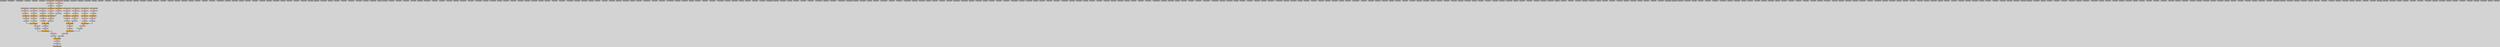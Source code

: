 digraph {
graph [bgcolor=lightgray];
 node [style=filled, fontname="times-bold", penwidth=2];
 edge [penwidth=4]; 
 splines=ortho;
LS_w32_c0_r0_memport [shape="rectangle" width=0.5 fontsize=12 fillcolor="#A9A9A9" pos="0,2.4!"]
LS_w32_c0_r0_memport_inPinA [shape="oval" width=0.1 fontsize=10 fillcolor="#A9A9A9" pos="0,4.8!"]
LS_w32_c0_r3_memport_inPinA [shape="oval" width=0.1 fontsize=10 fillcolor="#A9A9A9" pos="0,28.2!"]
pe_w32_c1_r2_alu_inPinB [shape="oval" width=0.1 fontsize=10 fillcolor="#A9A9A9" pos="7.5,18!"]
pe_w32_c7_r4_alu_inPinB [shape="oval" width=0.1 fontsize=10 fillcolor="#A9A9A9" pos="43.5,33.6!"]
pe_w32_c7_r4_alu_outPinA [shape="oval" width=0.1 fontsize=10 fillcolor="#A9A9A9" pos="42,31.2!"]
pe_w32_c1_r2_alu_outPinA [shape="oval" width=0.1 fontsize=10 fillcolor="#FFB6C1" pos="6,15.6!"]
pe_w32_c7_r5_const [shape="rectangle" width=0.5 fontsize=12 fillcolor="#A9A9A9" pos="42,43.8!"]
pe_w32_c7_r5_const_outPinA [shape="oval" width=0.1 fontsize=10 fillcolor="#A9A9A9" pos="42,42.6!"]
pe_w32_c7_r5_alu_FADD_24 [shape="rectangle" width=0.5 fontsize=12 fillcolor="#FFA500" pos="42,40.2!"]
pe_w32_c7_r5_alu_FADD_24 -> pe_w32_c7_r5_alu_outPinA
pe_w32_c7_r5_alu_inPinA -> pe_w32_c7_r5_alu_FADD_24
pe_w32_c7_r5_alu_inPinB -> pe_w32_c7_r5_alu_FADD_24
pe_w32_c7_r5_alu_inPinA [shape="oval" width=0.1 fontsize=10 fillcolor="#ADD8E6" pos="40.5,41.4!"]
pe_w32_c7_r5_alu_inPinB [shape="oval" width=0.1 fontsize=10 fillcolor="#ADD8E6" pos="43.5,41.4!"]
pe_w32_c7_r5_alu_outPinA [shape="oval" width=0.1 fontsize=10 fillcolor="#FFB6C1" pos="42,39!"]
pe_w32_c7_r6_const [shape="rectangle" width=0.5 fontsize=12 fillcolor="#A9A9A9" pos="42,51.6!"]
pe_w32_c7_r6_const_outPinA [shape="oval" width=0.1 fontsize=10 fillcolor="#A9A9A9" pos="42,50.4!"]
pe_w32_c7_r6_alu [shape="rectangle" width=0.5 fontsize=12 fillcolor="#A9A9A9" pos="42,48!"]
pe_w32_c7_r6_alu_inPinA [shape="oval" width=0.1 fontsize=10 fillcolor="#A9A9A9" pos="40.5,49.2!"]
pe_w32_c7_r6_alu_inPinB [shape="oval" width=0.1 fontsize=10 fillcolor="#A9A9A9" pos="43.5,49.2!"]
pe_w32_c7_r6_alu_outPinA [shape="oval" width=0.1 fontsize=10 fillcolor="#A9A9A9" pos="42,46.8!"]
pe_w32_c7_r7_const [shape="rectangle" width=0.5 fontsize=12 fillcolor="#A9A9A9" pos="42,59.4!"]
pe_w32_c7_r7_const_outPinA [shape="oval" width=0.1 fontsize=10 fillcolor="#A9A9A9" pos="42,58.2!"]
pe_w32_c7_r7_alu_FADD_22 [shape="rectangle" width=0.5 fontsize=12 fillcolor="#FFA500" pos="42,55.8!"]
pe_w32_c7_r7_alu_FADD_22 -> pe_w32_c7_r7_alu_outPinA
pe_w32_c7_r7_alu_inPinA -> pe_w32_c7_r7_alu_FADD_22
pe_w32_c7_r7_alu_inPinB -> pe_w32_c7_r7_alu_FADD_22
pe_w32_c7_r7_alu_inPinA [shape="oval" width=0.1 fontsize=10 fillcolor="#ADD8E6" pos="40.5,57!"]
pe_w32_c7_r7_alu_inPinB [shape="oval" width=0.1 fontsize=10 fillcolor="#ADD8E6" pos="43.5,57!"]
pe_w32_c7_r7_alu_outPinA [shape="oval" width=0.1 fontsize=10 fillcolor="#FFB6C1" pos="42,54.6!"]
pe_w32_c8_r0_const [shape="rectangle" width=0.5 fontsize=12 fillcolor="#A9A9A9" pos="48,4.8!"]
pe_w32_c8_r0_const_outPinA [shape="oval" width=0.1 fontsize=10 fillcolor="#A9A9A9" pos="48,3.6!"]
pe_w32_c8_r0_alu [shape="rectangle" width=0.5 fontsize=12 fillcolor="#A9A9A9" pos="48,1.2!"]
pe_w32_c8_r0_alu_inPinA [shape="oval" width=0.1 fontsize=10 fillcolor="#A9A9A9" pos="46.5,2.4!"]
pe_w32_c8_r0_alu_inPinB [shape="oval" width=0.1 fontsize=10 fillcolor="#A9A9A9" pos="49.5,2.4!"]
pe_w32_c8_r0_alu_outPinA [shape="oval" width=0.1 fontsize=10 fillcolor="#A9A9A9" pos="48,0!"]
pe_w32_c8_r1_const [shape="rectangle" width=0.5 fontsize=12 fillcolor="#A9A9A9" pos="48,12.6!"]
pe_w32_c8_r1_const_outPinA [shape="oval" width=0.1 fontsize=10 fillcolor="#A9A9A9" pos="48,11.4!"]
pe_w32_c8_r1_alu [shape="rectangle" width=0.5 fontsize=12 fillcolor="#A9A9A9" pos="48,9!"]
pe_w32_c8_r1_alu_inPinA [shape="oval" width=0.1 fontsize=10 fillcolor="#A9A9A9" pos="46.5,10.2!"]
pe_w32_c8_r1_alu_inPinB [shape="oval" width=0.1 fontsize=10 fillcolor="#A9A9A9" pos="49.5,10.2!"]
pe_w32_c8_r1_alu_outPinA [shape="oval" width=0.1 fontsize=10 fillcolor="#A9A9A9" pos="48,7.8!"]
LS_w32_c0_r3_memport_outPinA [shape="oval" width=0.1 fontsize=10 fillcolor="#A9A9A9" pos="0,23.4!"]
pe_w32_c8_r2_const [shape="rectangle" width=0.5 fontsize=12 fillcolor="#A9A9A9" pos="48,20.4!"]
pe_w32_c8_r2_const_outPinA [shape="oval" width=0.1 fontsize=10 fillcolor="#A9A9A9" pos="48,19.2!"]
pe_w32_c8_r2_alu [shape="rectangle" width=0.5 fontsize=12 fillcolor="#A9A9A9" pos="48,16.8!"]
pe_w32_c8_r2_alu_inPinA [shape="oval" width=0.1 fontsize=10 fillcolor="#A9A9A9" pos="46.5,18!"]
pe_w32_c8_r2_alu_inPinB [shape="oval" width=0.1 fontsize=10 fillcolor="#A9A9A9" pos="49.5,18!"]
pe_w32_c8_r2_alu_outPinA [shape="oval" width=0.1 fontsize=10 fillcolor="#A9A9A9" pos="48,15.6!"]
pe_w32_c8_r3_const [shape="rectangle" width=0.5 fontsize=12 fillcolor="#A9A9A9" pos="48,28.2!"]
pe_w32_c8_r3_const_outPinA [shape="oval" width=0.1 fontsize=10 fillcolor="#A9A9A9" pos="48,27!"]
pe_w32_c8_r3_alu [shape="rectangle" width=0.5 fontsize=12 fillcolor="#A9A9A9" pos="48,24.6!"]
pe_w32_c8_r3_alu_inPinA [shape="oval" width=0.1 fontsize=10 fillcolor="#A9A9A9" pos="46.5,25.8!"]
pe_w32_c8_r3_alu_inPinB [shape="oval" width=0.1 fontsize=10 fillcolor="#A9A9A9" pos="49.5,25.8!"]
pe_w32_c8_r3_alu_outPinA [shape="oval" width=0.1 fontsize=10 fillcolor="#A9A9A9" pos="48,23.4!"]
pe_w32_c1_r3_const [shape="rectangle" width=0.5 fontsize=12 fillcolor="#A9A9A9" pos="6,28.2!"]
pe_w32_c8_r4_const [shape="rectangle" width=0.5 fontsize=12 fillcolor="#A9A9A9" pos="48,36!"]
pe_w32_c8_r4_const_outPinA [shape="oval" width=0.1 fontsize=10 fillcolor="#A9A9A9" pos="48,34.8!"]
pe_w32_c8_r4_alu [shape="rectangle" width=0.5 fontsize=12 fillcolor="#A9A9A9" pos="48,32.4!"]
pe_w32_c8_r4_alu_inPinA [shape="oval" width=0.1 fontsize=10 fillcolor="#A9A9A9" pos="46.5,33.6!"]
pe_w32_c8_r4_alu_inPinB [shape="oval" width=0.1 fontsize=10 fillcolor="#A9A9A9" pos="49.5,33.6!"]
pe_w32_c8_r4_alu_outPinA [shape="oval" width=0.1 fontsize=10 fillcolor="#A9A9A9" pos="48,31.2!"]
pe_w32_c1_r3_const_outPinA [shape="oval" width=0.1 fontsize=10 fillcolor="#A9A9A9" pos="6,27!"]
pe_w32_c8_r5_const [shape="rectangle" width=0.5 fontsize=12 fillcolor="#A9A9A9" pos="48,43.8!"]
pe_w32_c8_r5_const_outPinA [shape="oval" width=0.1 fontsize=10 fillcolor="#A9A9A9" pos="48,42.6!"]
pe_w32_c1_r3_alu [shape="rectangle" width=0.5 fontsize=12 fillcolor="#A9A9A9" pos="6,24.6!"]
pe_w32_c8_r5_alu [shape="rectangle" width=0.5 fontsize=12 fillcolor="#A9A9A9" pos="48,40.2!"]
pe_w32_c8_r5_alu_inPinA [shape="oval" width=0.1 fontsize=10 fillcolor="#A9A9A9" pos="46.5,41.4!"]
pe_w32_c8_r5_alu_inPinB [shape="oval" width=0.1 fontsize=10 fillcolor="#A9A9A9" pos="49.5,41.4!"]
pe_w32_c8_r5_alu_outPinA [shape="oval" width=0.1 fontsize=10 fillcolor="#A9A9A9" pos="48,39!"]
pe_w32_c1_r3_alu_inPinA [shape="oval" width=0.1 fontsize=10 fillcolor="#A9A9A9" pos="4.5,25.8!"]
pe_w32_c8_r6_const [shape="rectangle" width=0.5 fontsize=12 fillcolor="#A9A9A9" pos="48,51.6!"]
pe_w32_c8_r6_const_outPinA [shape="oval" width=0.1 fontsize=10 fillcolor="#A9A9A9" pos="48,50.4!"]
pe_w32_c8_r6_alu_FMUL_9 [shape="rectangle" width=0.5 fontsize=12 fillcolor="#FFA500" pos="48,48!"]
pe_w32_c8_r6_alu_FMUL_9 -> pe_w32_c8_r6_alu_outPinA
pe_w32_c8_r6_alu_inPinA -> pe_w32_c8_r6_alu_FMUL_9
pe_w32_c8_r6_alu_inPinA [shape="oval" width=0.1 fontsize=10 fillcolor="#ADD8E6" pos="46.5,49.2!"]
pe_w32_c1_r3_alu_inPinB [shape="oval" width=0.1 fontsize=10 fillcolor="#A9A9A9" pos="7.5,25.8!"]
pe_w32_c8_r6_alu_inPinB [shape="oval" width=0.1 fontsize=10 fillcolor="#A9A9A9" pos="49.5,49.2!"]
pe_w32_c8_r6_alu_outPinA [shape="oval" width=0.1 fontsize=10 fillcolor="#FFB6C1" pos="48,46.8!"]
pe_w32_c1_r3_alu_outPinA [shape="oval" width=0.1 fontsize=10 fillcolor="#A9A9A9" pos="6,23.4!"]
pe_w32_c8_r7_const [shape="rectangle" width=0.5 fontsize=12 fillcolor="#A9A9A9" pos="48,59.4!"]
pe_w32_c8_r7_const_outPinA [shape="oval" width=0.1 fontsize=10 fillcolor="#A9A9A9" pos="48,58.2!"]
pe_w32_c8_r7_alu_FMUL_12 [shape="rectangle" width=0.5 fontsize=12 fillcolor="#FFA500" pos="48,55.8!"]
pe_w32_c8_r7_alu_FMUL_12 -> pe_w32_c8_r7_alu_outPinA
pe_w32_c8_r7_alu_inPinA -> pe_w32_c8_r7_alu_FMUL_12
pe_w32_c8_r7_alu_inPinA [shape="oval" width=0.1 fontsize=10 fillcolor="#ADD8E6" pos="46.5,57!"]
pe_w32_c8_r7_alu_inPinB [shape="oval" width=0.1 fontsize=10 fillcolor="#A9A9A9" pos="49.5,57!"]
pe_w32_c8_r7_alu_outPinA [shape="oval" width=0.1 fontsize=10 fillcolor="#FFB6C1" pos="48,54.6!"]
LS_w32_c0_r4_memport_Load_2 [shape="rectangle" width=0.5 fontsize=12 fillcolor="#D2B48C" pos="0,33.6!"]
LS_w32_c0_r4_memport_Load_2 -> LS_w32_c0_r4_memport_outPinA
LS_w32_c0_r4_memport_inPinA [shape="oval" width=0.1 fontsize=10 fillcolor="#A9A9A9" pos="0,36!"]
pe_w32_c1_r4_const [shape="rectangle" width=0.5 fontsize=12 fillcolor="#A9A9A9" pos="6,36!"]
pe_w32_c1_r4_const_outPinA [shape="oval" width=0.1 fontsize=10 fillcolor="#A9A9A9" pos="6,34.8!"]
pe_w32_c1_r4_alu [shape="rectangle" width=0.5 fontsize=12 fillcolor="#A9A9A9" pos="6,32.4!"]
pe_w32_c1_r4_alu_inPinA [shape="oval" width=0.1 fontsize=10 fillcolor="#A9A9A9" pos="4.5,33.6!"]
pe_w32_c1_r4_alu_inPinB [shape="oval" width=0.1 fontsize=10 fillcolor="#A9A9A9" pos="7.5,33.6!"]
pe_w32_c1_r4_alu_outPinA [shape="oval" width=0.1 fontsize=10 fillcolor="#A9A9A9" pos="6,31.2!"]
LS_w32_c0_r4_memport_outPinA [shape="oval" width=0.1 fontsize=10 fillcolor="#FFB6C1" pos="0,31.2!"]
LS_w32_c0_r5_memport_Load_1 [shape="rectangle" width=0.5 fontsize=12 fillcolor="#D2B48C" pos="0,41.4!"]
LS_w32_c0_r5_memport_Load_1 -> LS_w32_c0_r5_memport_outPinA
pe_w32_c1_r5_const [shape="rectangle" width=0.5 fontsize=12 fillcolor="#A9A9A9" pos="6,43.8!"]
pe_w32_c1_r5_const_outPinA [shape="oval" width=0.1 fontsize=10 fillcolor="#A9A9A9" pos="6,42.6!"]
pe_w32_c1_r5_alu [shape="rectangle" width=0.5 fontsize=12 fillcolor="#A9A9A9" pos="6,40.2!"]
pe_w32_c1_r5_alu_inPinA [shape="oval" width=0.1 fontsize=10 fillcolor="#A9A9A9" pos="4.5,41.4!"]
pe_w32_c1_r5_alu_inPinB [shape="oval" width=0.1 fontsize=10 fillcolor="#A9A9A9" pos="7.5,41.4!"]
pe_w32_c1_r5_alu_outPinA [shape="oval" width=0.1 fontsize=10 fillcolor="#A9A9A9" pos="6,39!"]
LS_w32_c0_r5_memport_inPinA [shape="oval" width=0.1 fontsize=10 fillcolor="#A9A9A9" pos="0,43.8!"]
pe_w32_c1_r6_const [shape="rectangle" width=0.5 fontsize=12 fillcolor="#A9A9A9" pos="6,51.6!"]
pe_w32_c1_r6_const_outPinA [shape="oval" width=0.1 fontsize=10 fillcolor="#A9A9A9" pos="6,50.4!"]
LS_w32_c0_r5_memport_outPinA [shape="oval" width=0.1 fontsize=10 fillcolor="#FFB6C1" pos="0,39!"]
pe_w32_c1_r6_alu [shape="rectangle" width=0.5 fontsize=12 fillcolor="#A9A9A9" pos="6,48!"]
pe_w32_c1_r6_alu_inPinA [shape="oval" width=0.1 fontsize=10 fillcolor="#A9A9A9" pos="4.5,49.2!"]
pe_w32_c1_r6_alu_inPinB [shape="oval" width=0.1 fontsize=10 fillcolor="#A9A9A9" pos="7.5,49.2!"]
pe_w32_c1_r6_alu_outPinA [shape="oval" width=0.1 fontsize=10 fillcolor="#A9A9A9" pos="6,46.8!"]
LS_w32_c0_r6_memport_Load_8 [shape="rectangle" width=0.5 fontsize=12 fillcolor="#D2B48C" pos="0,49.2!"]
LS_w32_c0_r6_memport_Load_8 -> LS_w32_c0_r6_memport_outPinA
pe_w32_c1_r7_const [shape="rectangle" width=0.5 fontsize=12 fillcolor="#A9A9A9" pos="6,59.4!"]
pe_w32_c1_r7_const_outPinA [shape="oval" width=0.1 fontsize=10 fillcolor="#A9A9A9" pos="6,58.2!"]
pe_w32_c1_r7_alu [shape="rectangle" width=0.5 fontsize=12 fillcolor="#A9A9A9" pos="6,55.8!"]
pe_w32_c1_r7_alu_inPinA [shape="oval" width=0.1 fontsize=10 fillcolor="#A9A9A9" pos="4.5,57!"]
LS_w32_c0_r6_memport_inPinA [shape="oval" width=0.1 fontsize=10 fillcolor="#A9A9A9" pos="0,51.6!"]
pe_w32_c1_r7_alu_inPinB [shape="oval" width=0.1 fontsize=10 fillcolor="#A9A9A9" pos="7.5,57!"]
pe_w32_c1_r7_alu_outPinA [shape="oval" width=0.1 fontsize=10 fillcolor="#A9A9A9" pos="6,54.6!"]
LS_w32_c0_r0_memport_outPinA [shape="oval" width=0.1 fontsize=10 fillcolor="#A9A9A9" pos="0,0!"]
LS_w32_c0_r6_memport_outPinA [shape="oval" width=0.1 fontsize=10 fillcolor="#FFB6C1" pos="0,46.8!"]
pe_w32_c2_r0_const [shape="rectangle" width=0.5 fontsize=12 fillcolor="#A9A9A9" pos="12,4.8!"]
pe_w32_c2_r0_const_outPinA [shape="oval" width=0.1 fontsize=10 fillcolor="#A9A9A9" pos="12,3.6!"]
pe_w32_c2_r0_alu [shape="rectangle" width=0.5 fontsize=12 fillcolor="#A9A9A9" pos="12,1.2!"]
pe_w32_c2_r0_alu_inPinA [shape="oval" width=0.1 fontsize=10 fillcolor="#A9A9A9" pos="10.5,2.4!"]
pe_w32_c2_r0_alu_inPinB [shape="oval" width=0.1 fontsize=10 fillcolor="#A9A9A9" pos="13.5,2.4!"]
pe_w32_c2_r0_alu_outPinA [shape="oval" width=0.1 fontsize=10 fillcolor="#A9A9A9" pos="12,0!"]
LS_w32_c0_r7_memport_Load_5 [shape="rectangle" width=0.5 fontsize=12 fillcolor="#D2B48C" pos="0,57!"]
LS_w32_c0_r7_memport_Load_5 -> LS_w32_c0_r7_memport_outPinA
LS_w32_c0_r7_memport_inPinA [shape="oval" width=0.1 fontsize=10 fillcolor="#A9A9A9" pos="0,59.4!"]
pe_w32_c2_r1_const [shape="rectangle" width=0.5 fontsize=12 fillcolor="#A9A9A9" pos="12,12.6!"]
pe_w32_c2_r1_const_outPinA [shape="oval" width=0.1 fontsize=10 fillcolor="#A9A9A9" pos="12,11.4!"]
pe_w32_c2_r1_alu [shape="rectangle" width=0.5 fontsize=12 fillcolor="#A9A9A9" pos="12,9!"]
pe_w32_c2_r1_alu_inPinA [shape="oval" width=0.1 fontsize=10 fillcolor="#A9A9A9" pos="10.5,10.2!"]
pe_w32_c2_r1_alu_inPinB [shape="oval" width=0.1 fontsize=10 fillcolor="#A9A9A9" pos="13.5,10.2!"]
pe_w32_c2_r1_alu_outPinA [shape="oval" width=0.1 fontsize=10 fillcolor="#A9A9A9" pos="12,7.8!"]
LS_w32_c0_r7_memport_outPinA [shape="oval" width=0.1 fontsize=10 fillcolor="#FFB6C1" pos="0,54.6!"]
LS_w32_c9_r0_memport [shape="rectangle" width=0.5 fontsize=12 fillcolor="#A9A9A9" pos="54,2.4!"]
pe_w32_c2_r2_const [shape="rectangle" width=0.5 fontsize=12 fillcolor="#A9A9A9" pos="12,20.4!"]
pe_w32_c2_r2_const_outPinA [shape="oval" width=0.1 fontsize=10 fillcolor="#A9A9A9" pos="12,19.2!"]
pe_w32_c2_r2_alu [shape="rectangle" width=0.5 fontsize=12 fillcolor="#A9A9A9" pos="12,16.8!"]
pe_w32_c2_r2_alu_inPinA [shape="oval" width=0.1 fontsize=10 fillcolor="#A9A9A9" pos="10.5,18!"]
pe_w32_c2_r2_alu_inPinB [shape="oval" width=0.1 fontsize=10 fillcolor="#A9A9A9" pos="13.5,18!"]
pe_w32_c2_r2_alu_outPinA [shape="oval" width=0.1 fontsize=10 fillcolor="#A9A9A9" pos="12,15.6!"]
LS_w32_c9_r0_memport_inPinA [shape="oval" width=0.1 fontsize=10 fillcolor="#A9A9A9" pos="54,4.8!"]
pe_w32_c2_r3_const [shape="rectangle" width=0.5 fontsize=12 fillcolor="#A9A9A9" pos="12,28.2!"]
pe_w32_c2_r3_const_outPinA [shape="oval" width=0.1 fontsize=10 fillcolor="#A9A9A9" pos="12,27!"]
LS_w32_c9_r0_memport_outPinA [shape="oval" width=0.1 fontsize=10 fillcolor="#A9A9A9" pos="54,0!"]
pe_w32_c2_r3_alu_FADD_21 [shape="rectangle" width=0.5 fontsize=12 fillcolor="#FFA500" pos="12,24.6!"]
pe_w32_c2_r3_alu_FADD_21 -> pe_w32_c2_r3_alu_outPinA
pe_w32_c2_r3_alu_inPinA -> pe_w32_c2_r3_alu_FADD_21
pe_w32_c2_r3_alu_inPinB -> pe_w32_c2_r3_alu_FADD_21
pe_w32_c2_r3_alu_inPinA [shape="oval" width=0.1 fontsize=10 fillcolor="#ADD8E6" pos="10.5,25.8!"]
pe_w32_c2_r3_alu_inPinB [shape="oval" width=0.1 fontsize=10 fillcolor="#ADD8E6" pos="13.5,25.8!"]
pe_w32_c2_r3_alu_outPinA [shape="oval" width=0.1 fontsize=10 fillcolor="#FFB6C1" pos="12,23.4!"]
LS_w32_c9_r1_memport [shape="rectangle" width=0.5 fontsize=12 fillcolor="#A9A9A9" pos="54,10.2!"]
pe_w32_c2_r4_const [shape="rectangle" width=0.5 fontsize=12 fillcolor="#A9A9A9" pos="12,36!"]
pe_w32_c2_r4_const_outPinA [shape="oval" width=0.1 fontsize=10 fillcolor="#A9A9A9" pos="12,34.8!"]
pe_w32_c2_r4_alu [shape="rectangle" width=0.5 fontsize=12 fillcolor="#A9A9A9" pos="12,32.4!"]
pe_w32_c2_r4_alu_inPinA [shape="oval" width=0.1 fontsize=10 fillcolor="#A9A9A9" pos="10.5,33.6!"]
LS_w32_c9_r1_memport_inPinA [shape="oval" width=0.1 fontsize=10 fillcolor="#A9A9A9" pos="54,12.6!"]
pe_w32_c2_r4_alu_inPinB [shape="oval" width=0.1 fontsize=10 fillcolor="#A9A9A9" pos="13.5,33.6!"]
pe_w32_c2_r4_alu_outPinA [shape="oval" width=0.1 fontsize=10 fillcolor="#A9A9A9" pos="12,31.2!"]
LS_w32_c9_r1_memport_outPinA [shape="oval" width=0.1 fontsize=10 fillcolor="#A9A9A9" pos="54,7.8!"]
pe_w32_c2_r5_const [shape="rectangle" width=0.5 fontsize=12 fillcolor="#A9A9A9" pos="12,43.8!"]
pe_w32_c2_r5_const_outPinA [shape="oval" width=0.1 fontsize=10 fillcolor="#A9A9A9" pos="12,42.6!"]
pe_w32_c2_r5_alu [shape="rectangle" width=0.5 fontsize=12 fillcolor="#A9A9A9" pos="12,40.2!"]
pe_w32_c2_r5_alu_inPinA [shape="oval" width=0.1 fontsize=10 fillcolor="#A9A9A9" pos="10.5,41.4!"]
pe_w32_c2_r5_alu_inPinB [shape="oval" width=0.1 fontsize=10 fillcolor="#A9A9A9" pos="13.5,41.4!"]
pe_w32_c2_r5_alu_outPinA [shape="oval" width=0.1 fontsize=10 fillcolor="#A9A9A9" pos="12,39!"]
LS_w32_c0_r1_memport_Load_7 [shape="rectangle" width=0.5 fontsize=12 fillcolor="#D2B48C" pos="0,10.2!"]
LS_w32_c0_r1_memport_Load_7 -> LS_w32_c0_r1_memport_outPinA
LS_w32_c9_r2_memport [shape="rectangle" width=0.5 fontsize=12 fillcolor="#A9A9A9" pos="54,18!"]
LS_w32_c9_r2_memport_inPinA [shape="oval" width=0.1 fontsize=10 fillcolor="#A9A9A9" pos="54,20.4!"]
pe_w32_c2_r6_const [shape="rectangle" width=0.5 fontsize=12 fillcolor="#A9A9A9" pos="12,51.6!"]
pe_w32_c2_r6_const_outPinA [shape="oval" width=0.1 fontsize=10 fillcolor="#A9A9A9" pos="12,50.4!"]
pe_w32_c2_r6_alu [shape="rectangle" width=0.5 fontsize=12 fillcolor="#A9A9A9" pos="12,48!"]
pe_w32_c2_r6_alu_inPinA [shape="oval" width=0.1 fontsize=10 fillcolor="#A9A9A9" pos="10.5,49.2!"]
pe_w32_c2_r6_alu_inPinB [shape="oval" width=0.1 fontsize=10 fillcolor="#A9A9A9" pos="13.5,49.2!"]
pe_w32_c2_r6_alu_outPinA [shape="oval" width=0.1 fontsize=10 fillcolor="#A9A9A9" pos="12,46.8!"]
LS_w32_c9_r2_memport_outPinA [shape="oval" width=0.1 fontsize=10 fillcolor="#A9A9A9" pos="54,15.6!"]
LS_w32_c9_r3_memport_Load_4 [shape="rectangle" width=0.5 fontsize=12 fillcolor="#D2B48C" pos="54,25.8!"]
LS_w32_c9_r3_memport_Load_4 -> LS_w32_c9_r3_memport_outPinA
pe_w32_c2_r7_const [shape="rectangle" width=0.5 fontsize=12 fillcolor="#A9A9A9" pos="12,59.4!"]
pe_w32_c2_r7_const_outPinA [shape="oval" width=0.1 fontsize=10 fillcolor="#A9A9A9" pos="12,58.2!"]
pe_w32_c2_r7_alu [shape="rectangle" width=0.5 fontsize=12 fillcolor="#A9A9A9" pos="12,55.8!"]
pe_w32_c2_r7_alu_inPinA [shape="oval" width=0.1 fontsize=10 fillcolor="#A9A9A9" pos="10.5,57!"]
pe_w32_c2_r7_alu_inPinB [shape="oval" width=0.1 fontsize=10 fillcolor="#A9A9A9" pos="13.5,57!"]
pe_w32_c2_r7_alu_outPinA [shape="oval" width=0.1 fontsize=10 fillcolor="#A9A9A9" pos="12,54.6!"]
LS_w32_c9_r3_memport_inPinA [shape="oval" width=0.1 fontsize=10 fillcolor="#A9A9A9" pos="54,28.2!"]
pe_w32_c3_r0_const [shape="rectangle" width=0.5 fontsize=12 fillcolor="#A9A9A9" pos="18,4.8!"]
pe_w32_c3_r0_const_outPinA [shape="oval" width=0.1 fontsize=10 fillcolor="#A9A9A9" pos="18,3.6!"]
LS_w32_c9_r3_memport_outPinA [shape="oval" width=0.1 fontsize=10 fillcolor="#FFB6C1" pos="54,23.4!"]
pe_w32_c3_r0_alu [shape="rectangle" width=0.5 fontsize=12 fillcolor="#A9A9A9" pos="18,1.2!"]
pe_w32_c3_r0_alu_inPinA [shape="oval" width=0.1 fontsize=10 fillcolor="#A9A9A9" pos="16.5,2.4!"]
pe_w32_c3_r0_alu_inPinB [shape="oval" width=0.1 fontsize=10 fillcolor="#A9A9A9" pos="19.5,2.4!"]
pe_w32_c3_r0_alu_outPinA [shape="oval" width=0.1 fontsize=10 fillcolor="#A9A9A9" pos="18,0!"]
LS_w32_c9_r4_memport_Store_26 [shape="rectangle" width=0.5 fontsize=12 fillcolor="#D2B48C" pos="54,33.6!"]
LS_w32_c9_r4_memport_inPinA -> LS_w32_c9_r4_memport_Store_26
pe_w32_c3_r1_const [shape="rectangle" width=0.5 fontsize=12 fillcolor="#A9A9A9" pos="18,12.6!"]
pe_w32_c3_r1_const_outPinA [shape="oval" width=0.1 fontsize=10 fillcolor="#A9A9A9" pos="18,11.4!"]
pe_w32_c3_r1_alu [shape="rectangle" width=0.5 fontsize=12 fillcolor="#A9A9A9" pos="18,9!"]
pe_w32_c3_r1_alu_inPinA [shape="oval" width=0.1 fontsize=10 fillcolor="#A9A9A9" pos="16.5,10.2!"]
LS_w32_c9_r4_memport_inPinA [shape="oval" width=0.1 fontsize=10 fillcolor="#ADD8E6" pos="54,36!"]
pe_w32_c3_r1_alu_inPinB [shape="oval" width=0.1 fontsize=10 fillcolor="#A9A9A9" pos="19.5,10.2!"]
pe_w32_c3_r1_alu_outPinA [shape="oval" width=0.1 fontsize=10 fillcolor="#A9A9A9" pos="18,7.8!"]
LS_w32_c9_r4_memport_outPinA [shape="oval" width=0.1 fontsize=10 fillcolor="#A9A9A9" pos="54,31.2!"]
pe_w32_c3_r2_const [shape="rectangle" width=0.5 fontsize=12 fillcolor="#A9A9A9" pos="18,20.4!"]
pe_w32_c3_r2_const_outPinA [shape="oval" width=0.1 fontsize=10 fillcolor="#A9A9A9" pos="18,19.2!"]
pe_w32_c3_r2_alu [shape="rectangle" width=0.5 fontsize=12 fillcolor="#A9A9A9" pos="18,16.8!"]
pe_w32_c3_r2_alu_inPinA [shape="oval" width=0.1 fontsize=10 fillcolor="#A9A9A9" pos="16.5,18!"]
pe_w32_c3_r2_alu_inPinB [shape="oval" width=0.1 fontsize=10 fillcolor="#A9A9A9" pos="19.5,18!"]
pe_w32_c3_r2_alu_outPinA [shape="oval" width=0.1 fontsize=10 fillcolor="#A9A9A9" pos="18,15.6!"]
LS_w32_c9_r5_memport_Load_6 [shape="rectangle" width=0.5 fontsize=12 fillcolor="#D2B48C" pos="54,41.4!"]
LS_w32_c9_r5_memport_Load_6 -> LS_w32_c9_r5_memport_outPinA
LS_w32_c0_r1_memport_inPinA [shape="oval" width=0.1 fontsize=10 fillcolor="#A9A9A9" pos="0,12.6!"]
LS_w32_c9_r5_memport_inPinA [shape="oval" width=0.1 fontsize=10 fillcolor="#A9A9A9" pos="54,43.8!"]
pe_w32_c3_r3_const [shape="rectangle" width=0.5 fontsize=12 fillcolor="#A9A9A9" pos="18,28.2!"]
pe_w32_c3_r3_const_outPinA [shape="oval" width=0.1 fontsize=10 fillcolor="#A9A9A9" pos="18,27!"]
pe_w32_c3_r3_alu [shape="rectangle" width=0.5 fontsize=12 fillcolor="#A9A9A9" pos="18,24.6!"]
pe_w32_c3_r3_alu_inPinA [shape="oval" width=0.1 fontsize=10 fillcolor="#A9A9A9" pos="16.5,25.8!"]
pe_w32_c3_r3_alu_inPinB [shape="oval" width=0.1 fontsize=10 fillcolor="#A9A9A9" pos="19.5,25.8!"]
pe_w32_c3_r3_alu_outPinA [shape="oval" width=0.1 fontsize=10 fillcolor="#A9A9A9" pos="18,23.4!"]
LS_w32_c9_r5_memport_outPinA [shape="oval" width=0.1 fontsize=10 fillcolor="#FFB6C1" pos="54,39!"]
LS_w32_c9_r6_memport_Load_0 [shape="rectangle" width=0.5 fontsize=12 fillcolor="#D2B48C" pos="54,49.2!"]
LS_w32_c9_r6_memport_Load_0 -> LS_w32_c9_r6_memport_outPinA
pe_w32_c3_r4_const [shape="rectangle" width=0.5 fontsize=12 fillcolor="#A9A9A9" pos="18,36!"]
pe_w32_c3_r4_const_outPinA [shape="oval" width=0.1 fontsize=10 fillcolor="#A9A9A9" pos="18,34.8!"]
pe_w32_c3_r4_alu_FADD_19 [shape="rectangle" width=0.5 fontsize=12 fillcolor="#FFA500" pos="18,32.4!"]
pe_w32_c3_r4_alu_FADD_19 -> pe_w32_c3_r4_alu_outPinA
pe_w32_c3_r4_alu_inPinA -> pe_w32_c3_r4_alu_FADD_19
pe_w32_c3_r4_alu_inPinB -> pe_w32_c3_r4_alu_FADD_19
pe_w32_c3_r4_alu_inPinA [shape="oval" width=0.1 fontsize=10 fillcolor="#ADD8E6" pos="16.5,33.6!"]
pe_w32_c3_r4_alu_inPinB [shape="oval" width=0.1 fontsize=10 fillcolor="#ADD8E6" pos="19.5,33.6!"]
pe_w32_c3_r4_alu_outPinA [shape="oval" width=0.1 fontsize=10 fillcolor="#FFB6C1" pos="18,31.2!"]
LS_w32_c9_r6_memport_inPinA [shape="oval" width=0.1 fontsize=10 fillcolor="#A9A9A9" pos="54,51.6!"]
pe_w32_c3_r5_const [shape="rectangle" width=0.5 fontsize=12 fillcolor="#A9A9A9" pos="18,43.8!"]
pe_w32_c3_r5_const_outPinA [shape="oval" width=0.1 fontsize=10 fillcolor="#A9A9A9" pos="18,42.6!"]
LS_w32_c9_r6_memport_outPinA [shape="oval" width=0.1 fontsize=10 fillcolor="#FFB6C1" pos="54,46.8!"]
pe_w32_c3_r5_alu [shape="rectangle" width=0.5 fontsize=12 fillcolor="#A9A9A9" pos="18,40.2!"]
pe_w32_c3_r5_alu_inPinA [shape="oval" width=0.1 fontsize=10 fillcolor="#A9A9A9" pos="16.5,41.4!"]
pe_w32_c3_r5_alu_inPinB [shape="oval" width=0.1 fontsize=10 fillcolor="#A9A9A9" pos="19.5,41.4!"]
pe_w32_c3_r5_alu_outPinA [shape="oval" width=0.1 fontsize=10 fillcolor="#A9A9A9" pos="18,39!"]
LS_w32_c9_r7_memport_Load_3 [shape="rectangle" width=0.5 fontsize=12 fillcolor="#D2B48C" pos="54,57!"]
LS_w32_c9_r7_memport_Load_3 -> LS_w32_c9_r7_memport_outPinA
pe_w32_c3_r6_const [shape="rectangle" width=0.5 fontsize=12 fillcolor="#A9A9A9" pos="18,51.6!"]
pe_w32_c3_r6_const_outPinA [shape="oval" width=0.1 fontsize=10 fillcolor="#A9A9A9" pos="18,50.4!"]
pe_w32_c3_r6_alu [shape="rectangle" width=0.5 fontsize=12 fillcolor="#A9A9A9" pos="18,48!"]
pe_w32_c3_r6_alu_inPinA [shape="oval" width=0.1 fontsize=10 fillcolor="#A9A9A9" pos="16.5,49.2!"]
LS_w32_c9_r7_memport_inPinA [shape="oval" width=0.1 fontsize=10 fillcolor="#A9A9A9" pos="54,59.4!"]
pe_w32_c3_r6_alu_inPinB [shape="oval" width=0.1 fontsize=10 fillcolor="#A9A9A9" pos="19.5,49.2!"]
pe_w32_c3_r6_alu_outPinA [shape="oval" width=0.1 fontsize=10 fillcolor="#A9A9A9" pos="18,46.8!"]
LS_w32_c9_r7_memport_outPinA [shape="oval" width=0.1 fontsize=10 fillcolor="#FFB6C1" pos="54,54.6!"]
pe_w32_c3_r7_const [shape="rectangle" width=0.5 fontsize=12 fillcolor="#A9A9A9" pos="18,59.4!"]
pe_w32_c3_r7_const_outPinA [shape="oval" width=0.1 fontsize=10 fillcolor="#A9A9A9" pos="18,58.2!"]
pe_w32_c3_r7_alu [shape="rectangle" width=0.5 fontsize=12 fillcolor="#A9A9A9" pos="18,55.8!"]
pe_w32_c3_r7_alu_inPinA [shape="oval" width=0.1 fontsize=10 fillcolor="#A9A9A9" pos="16.5,57!"]
pe_w32_c3_r7_alu_inPinB [shape="oval" width=0.1 fontsize=10 fillcolor="#A9A9A9" pos="19.5,57!"]
pe_w32_c3_r7_alu_outPinA [shape="oval" width=0.1 fontsize=10 fillcolor="#A9A9A9" pos="18,54.6!"]
pe_w32_c4_r0_const [shape="rectangle" width=0.5 fontsize=12 fillcolor="#A9A9A9" pos="24,4.8!"]
pe_w32_c4_r0_const_outPinA [shape="oval" width=0.1 fontsize=10 fillcolor="#A9A9A9" pos="24,3.6!"]
pe_w32_c4_r0_alu [shape="rectangle" width=0.5 fontsize=12 fillcolor="#A9A9A9" pos="24,1.2!"]
pe_w32_c4_r0_alu_inPinA [shape="oval" width=0.1 fontsize=10 fillcolor="#A9A9A9" pos="22.5,2.4!"]
pe_w32_c4_r0_alu_inPinB [shape="oval" width=0.1 fontsize=10 fillcolor="#A9A9A9" pos="25.5,2.4!"]
pe_w32_c4_r0_alu_outPinA [shape="oval" width=0.1 fontsize=10 fillcolor="#A9A9A9" pos="24,0!"]
LS_w32_c0_r1_memport_outPinA [shape="oval" width=0.1 fontsize=10 fillcolor="#FFB6C1" pos="0,7.8!"]
pe_w32_c4_r1_const [shape="rectangle" width=0.5 fontsize=12 fillcolor="#A9A9A9" pos="24,12.6!"]
pe_w32_c4_r1_const_outPinA [shape="oval" width=0.1 fontsize=10 fillcolor="#A9A9A9" pos="24,11.4!"]
pe_w32_c4_r1_alu [shape="rectangle" width=0.5 fontsize=12 fillcolor="#A9A9A9" pos="24,9!"]
pe_w32_c4_r1_alu_inPinA [shape="oval" width=0.1 fontsize=10 fillcolor="#A9A9A9" pos="22.5,10.2!"]
pe_w32_c4_r1_alu_inPinB [shape="oval" width=0.1 fontsize=10 fillcolor="#A9A9A9" pos="25.5,10.2!"]
pe_w32_c4_r1_alu_outPinA [shape="oval" width=0.1 fontsize=10 fillcolor="#A9A9A9" pos="24,7.8!"]
pe_w32_c4_r2_const [shape="rectangle" width=0.5 fontsize=12 fillcolor="#A9A9A9" pos="24,20.4!"]
pe_w32_c4_r2_const_outPinA [shape="oval" width=0.1 fontsize=10 fillcolor="#A9A9A9" pos="24,19.2!"]
pe_w32_c4_r2_alu [shape="rectangle" width=0.5 fontsize=12 fillcolor="#A9A9A9" pos="24,16.8!"]
pe_w32_c4_r2_alu_inPinA [shape="oval" width=0.1 fontsize=10 fillcolor="#A9A9A9" pos="22.5,18!"]
pe_w32_c4_r2_alu_inPinB [shape="oval" width=0.1 fontsize=10 fillcolor="#A9A9A9" pos="25.5,18!"]
pe_w32_c4_r2_alu_outPinA [shape="oval" width=0.1 fontsize=10 fillcolor="#A9A9A9" pos="24,15.6!"]
pe_w32_c4_r3_const [shape="rectangle" width=0.5 fontsize=12 fillcolor="#A9A9A9" pos="24,28.2!"]
pe_w32_c4_r3_const_outPinA [shape="oval" width=0.1 fontsize=10 fillcolor="#A9A9A9" pos="24,27!"]
pe_w32_c4_r3_alu [shape="rectangle" width=0.5 fontsize=12 fillcolor="#A9A9A9" pos="24,24.6!"]
pe_w32_c4_r3_alu_inPinA [shape="oval" width=0.1 fontsize=10 fillcolor="#A9A9A9" pos="22.5,25.8!"]
pe_w32_c4_r3_alu_inPinB [shape="oval" width=0.1 fontsize=10 fillcolor="#A9A9A9" pos="25.5,25.8!"]
pe_w32_c4_r3_alu_outPinA [shape="oval" width=0.1 fontsize=10 fillcolor="#A9A9A9" pos="24,23.4!"]
pe_w32_c4_r4_const [shape="rectangle" width=0.5 fontsize=12 fillcolor="#A9A9A9" pos="24,36!"]
pe_w32_c4_r4_const_outPinA [shape="oval" width=0.1 fontsize=10 fillcolor="#A9A9A9" pos="24,34.8!"]
pe_w32_c4_r4_alu [shape="rectangle" width=0.5 fontsize=12 fillcolor="#A9A9A9" pos="24,32.4!"]
pe_w32_c4_r4_alu_inPinA [shape="oval" width=0.1 fontsize=10 fillcolor="#A9A9A9" pos="22.5,33.6!"]
pe_w32_c4_r4_alu_inPinB [shape="oval" width=0.1 fontsize=10 fillcolor="#A9A9A9" pos="25.5,33.6!"]
pe_w32_c4_r4_alu_outPinA [shape="oval" width=0.1 fontsize=10 fillcolor="#A9A9A9" pos="24,31.2!"]
pe_w32_c4_r5_const [shape="rectangle" width=0.5 fontsize=12 fillcolor="#A9A9A9" pos="24,43.8!"]
pe_w32_c4_r5_const_outPinA [shape="oval" width=0.1 fontsize=10 fillcolor="#A9A9A9" pos="24,42.6!"]
pe_w32_c4_r5_alu [shape="rectangle" width=0.5 fontsize=12 fillcolor="#A9A9A9" pos="24,40.2!"]
pe_w32_c4_r5_alu_inPinA [shape="oval" width=0.1 fontsize=10 fillcolor="#A9A9A9" pos="22.5,41.4!"]
pe_w32_c4_r5_alu_inPinB [shape="oval" width=0.1 fontsize=10 fillcolor="#A9A9A9" pos="25.5,41.4!"]
pe_w32_c4_r5_alu_outPinA [shape="oval" width=0.1 fontsize=10 fillcolor="#A9A9A9" pos="24,39!"]
LS_w32_c0_r2_memport [shape="rectangle" width=0.5 fontsize=12 fillcolor="#A9A9A9" pos="0,18!"]
pe_w32_c1_r0_const [shape="rectangle" width=0.5 fontsize=12 fillcolor="#A9A9A9" pos="6,4.8!"]
pe_w32_c4_r6_const [shape="rectangle" width=0.5 fontsize=12 fillcolor="#A9A9A9" pos="24,51.6!"]
pe_w32_c4_r6_const_outPinA [shape="oval" width=0.1 fontsize=10 fillcolor="#A9A9A9" pos="24,50.4!"]
pe_w32_c4_r6_alu [shape="rectangle" width=0.5 fontsize=12 fillcolor="#A9A9A9" pos="24,48!"]
pe_w32_c4_r6_alu_inPinA [shape="oval" width=0.1 fontsize=10 fillcolor="#A9A9A9" pos="22.5,49.2!"]
pe_w32_c4_r6_alu_inPinB [shape="oval" width=0.1 fontsize=10 fillcolor="#A9A9A9" pos="25.5,49.2!"]
pe_w32_c4_r6_alu_outPinA [shape="oval" width=0.1 fontsize=10 fillcolor="#A9A9A9" pos="24,46.8!"]
pe_w32_c1_r0_const_outPinA [shape="oval" width=0.1 fontsize=10 fillcolor="#A9A9A9" pos="6,3.6!"]
pe_w32_c4_r7_const [shape="rectangle" width=0.5 fontsize=12 fillcolor="#A9A9A9" pos="24,59.4!"]
pe_w32_c4_r7_const_outPinA [shape="oval" width=0.1 fontsize=10 fillcolor="#A9A9A9" pos="24,58.2!"]
pe_w32_c1_r0_alu [shape="rectangle" width=0.5 fontsize=12 fillcolor="#A9A9A9" pos="6,1.2!"]
pe_w32_c4_r7_alu_FMUL_13 [shape="rectangle" width=0.5 fontsize=12 fillcolor="#FFA500" pos="24,55.8!"]
pe_w32_c4_r7_alu_FMUL_13 -> pe_w32_c4_r7_alu_outPinA
pe_w32_c4_r7_alu_inPinA -> pe_w32_c4_r7_alu_FMUL_13
pe_w32_c4_r7_alu_inPinA [shape="oval" width=0.1 fontsize=10 fillcolor="#ADD8E6" pos="22.5,57!"]
pe_w32_c4_r7_alu_inPinB [shape="oval" width=0.1 fontsize=10 fillcolor="#A9A9A9" pos="25.5,57!"]
pe_w32_c4_r7_alu_outPinA [shape="oval" width=0.1 fontsize=10 fillcolor="#FFB6C1" pos="24,54.6!"]
pe_w32_c1_r0_alu_inPinA [shape="oval" width=0.1 fontsize=10 fillcolor="#A9A9A9" pos="4.5,2.4!"]
pe_w32_c5_r0_const [shape="rectangle" width=0.5 fontsize=12 fillcolor="#A9A9A9" pos="30,4.8!"]
pe_w32_c5_r0_const_outPinA [shape="oval" width=0.1 fontsize=10 fillcolor="#A9A9A9" pos="30,3.6!"]
pe_w32_c5_r0_alu [shape="rectangle" width=0.5 fontsize=12 fillcolor="#A9A9A9" pos="30,1.2!"]
pe_w32_c5_r0_alu_inPinA [shape="oval" width=0.1 fontsize=10 fillcolor="#A9A9A9" pos="28.5,2.4!"]
pe_w32_c1_r0_alu_inPinB [shape="oval" width=0.1 fontsize=10 fillcolor="#A9A9A9" pos="7.5,2.4!"]
pe_w32_c5_r0_alu_inPinB [shape="oval" width=0.1 fontsize=10 fillcolor="#A9A9A9" pos="31.5,2.4!"]
pe_w32_c5_r0_alu_outPinA [shape="oval" width=0.1 fontsize=10 fillcolor="#A9A9A9" pos="30,0!"]
pe_w32_c1_r0_alu_outPinA [shape="oval" width=0.1 fontsize=10 fillcolor="#A9A9A9" pos="6,0!"]
pe_w32_c5_r1_const [shape="rectangle" width=0.5 fontsize=12 fillcolor="#A9A9A9" pos="30,12.6!"]
pe_w32_c5_r1_const_outPinA [shape="oval" width=0.1 fontsize=10 fillcolor="#A9A9A9" pos="30,11.4!"]
pe_w32_c5_r1_alu_FMUL_11 [shape="rectangle" width=0.5 fontsize=12 fillcolor="#FFA500" pos="30,9!"]
pe_w32_c5_r1_alu_FMUL_11 -> pe_w32_c5_r1_alu_outPinA
pe_w32_c5_r1_alu_inPinA -> pe_w32_c5_r1_alu_FMUL_11
pe_w32_c5_r1_alu_inPinA [shape="oval" width=0.1 fontsize=10 fillcolor="#ADD8E6" pos="28.5,10.2!"]
pe_w32_c5_r1_alu_inPinB [shape="oval" width=0.1 fontsize=10 fillcolor="#A9A9A9" pos="31.5,10.2!"]
pe_w32_c5_r1_alu_outPinA [shape="oval" width=0.1 fontsize=10 fillcolor="#FFB6C1" pos="30,7.8!"]
pe_w32_c5_r2_const [shape="rectangle" width=0.5 fontsize=12 fillcolor="#A9A9A9" pos="30,20.4!"]
pe_w32_c5_r2_const_outPinA [shape="oval" width=0.1 fontsize=10 fillcolor="#A9A9A9" pos="30,19.2!"]
pe_w32_c5_r2_alu_FADD_23 [shape="rectangle" width=0.5 fontsize=12 fillcolor="#FFA500" pos="30,16.8!"]
pe_w32_c5_r2_alu_FADD_23 -> pe_w32_c5_r2_alu_outPinA
pe_w32_c5_r2_alu_inPinA -> pe_w32_c5_r2_alu_FADD_23
pe_w32_c5_r2_alu_inPinB -> pe_w32_c5_r2_alu_FADD_23
pe_w32_c5_r2_alu_inPinA [shape="oval" width=0.1 fontsize=10 fillcolor="#ADD8E6" pos="28.5,18!"]
pe_w32_c5_r2_alu_inPinB [shape="oval" width=0.1 fontsize=10 fillcolor="#ADD8E6" pos="31.5,18!"]
pe_w32_c5_r2_alu_outPinA [shape="oval" width=0.1 fontsize=10 fillcolor="#FFB6C1" pos="30,15.6!"]
pe_w32_c5_r3_const [shape="rectangle" width=0.5 fontsize=12 fillcolor="#A9A9A9" pos="30,28.2!"]
pe_w32_c5_r3_const_outPinA [shape="oval" width=0.1 fontsize=10 fillcolor="#A9A9A9" pos="30,27!"]
pe_w32_c5_r3_alu_FMUL_17 [shape="rectangle" width=0.5 fontsize=12 fillcolor="#FFA500" pos="30,24.6!"]
pe_w32_c5_r3_alu_FMUL_17 -> pe_w32_c5_r3_alu_outPinA
pe_w32_c5_r3_alu_inPinA -> pe_w32_c5_r3_alu_FMUL_17
pe_w32_c5_r3_alu_inPinA [shape="oval" width=0.1 fontsize=10 fillcolor="#ADD8E6" pos="28.5,25.8!"]
pe_w32_c5_r3_alu_inPinB [shape="oval" width=0.1 fontsize=10 fillcolor="#A9A9A9" pos="31.5,25.8!"]
pe_w32_c5_r3_alu_outPinA [shape="oval" width=0.1 fontsize=10 fillcolor="#FFB6C1" pos="30,23.4!"]
LS_w32_c0_r2_memport_inPinA [shape="oval" width=0.1 fontsize=10 fillcolor="#A9A9A9" pos="0,20.4!"]
pe_w32_c5_r4_const [shape="rectangle" width=0.5 fontsize=12 fillcolor="#A9A9A9" pos="30,36!"]
pe_w32_c5_r4_const_outPinA [shape="oval" width=0.1 fontsize=10 fillcolor="#A9A9A9" pos="30,34.8!"]
pe_w32_c5_r4_alu [shape="rectangle" width=0.5 fontsize=12 fillcolor="#A9A9A9" pos="30,32.4!"]
pe_w32_c5_r4_alu_inPinA [shape="oval" width=0.1 fontsize=10 fillcolor="#A9A9A9" pos="28.5,33.6!"]
pe_w32_c5_r4_alu_inPinB [shape="oval" width=0.1 fontsize=10 fillcolor="#A9A9A9" pos="31.5,33.6!"]
pe_w32_c5_r4_alu_outPinA [shape="oval" width=0.1 fontsize=10 fillcolor="#A9A9A9" pos="30,31.2!"]
pe_w32_c5_r5_const [shape="rectangle" width=0.5 fontsize=12 fillcolor="#A9A9A9" pos="30,43.8!"]
pe_w32_c5_r5_const_outPinA [shape="oval" width=0.1 fontsize=10 fillcolor="#A9A9A9" pos="30,42.6!"]
pe_w32_c5_r5_alu [shape="rectangle" width=0.5 fontsize=12 fillcolor="#A9A9A9" pos="30,40.2!"]
pe_w32_c5_r5_alu_inPinA [shape="oval" width=0.1 fontsize=10 fillcolor="#A9A9A9" pos="28.5,41.4!"]
pe_w32_c5_r5_alu_inPinB [shape="oval" width=0.1 fontsize=10 fillcolor="#A9A9A9" pos="31.5,41.4!"]
pe_w32_c5_r5_alu_outPinA [shape="oval" width=0.1 fontsize=10 fillcolor="#A9A9A9" pos="30,39!"]
pe_w32_c5_r6_const [shape="rectangle" width=0.5 fontsize=12 fillcolor="#A9A9A9" pos="30,51.6!"]
pe_w32_c5_r6_const_outPinA [shape="oval" width=0.1 fontsize=10 fillcolor="#A9A9A9" pos="30,50.4!"]
pe_w32_c5_r6_alu [shape="rectangle" width=0.5 fontsize=12 fillcolor="#A9A9A9" pos="30,48!"]
pe_w32_c5_r6_alu_inPinA [shape="oval" width=0.1 fontsize=10 fillcolor="#A9A9A9" pos="28.5,49.2!"]
pe_w32_c5_r6_alu_inPinB [shape="oval" width=0.1 fontsize=10 fillcolor="#A9A9A9" pos="31.5,49.2!"]
pe_w32_c5_r6_alu_outPinA [shape="oval" width=0.1 fontsize=10 fillcolor="#A9A9A9" pos="30,46.8!"]
pe_w32_c5_r7_const [shape="rectangle" width=0.5 fontsize=12 fillcolor="#A9A9A9" pos="30,59.4!"]
pe_w32_c5_r7_const_outPinA [shape="oval" width=0.1 fontsize=10 fillcolor="#A9A9A9" pos="30,58.2!"]
pe_w32_c5_r7_alu_FADD_25 [shape="rectangle" width=0.5 fontsize=12 fillcolor="#FFA500" pos="30,55.8!"]
pe_w32_c5_r7_alu_FADD_25 -> pe_w32_c5_r7_alu_outPinA
pe_w32_c5_r7_alu_inPinA -> pe_w32_c5_r7_alu_FADD_25
pe_w32_c5_r7_alu_inPinB -> pe_w32_c5_r7_alu_FADD_25
pe_w32_c5_r7_alu_inPinA [shape="oval" width=0.1 fontsize=10 fillcolor="#ADD8E6" pos="28.5,57!"]
pe_w32_c5_r7_alu_inPinB [shape="oval" width=0.1 fontsize=10 fillcolor="#ADD8E6" pos="31.5,57!"]
pe_w32_c5_r7_alu_outPinA [shape="oval" width=0.1 fontsize=10 fillcolor="#FFB6C1" pos="30,54.6!"]
pe_w32_c1_r1_const [shape="rectangle" width=0.5 fontsize=12 fillcolor="#A9A9A9" pos="6,12.6!"]
pe_w32_c6_r0_const [shape="rectangle" width=0.5 fontsize=12 fillcolor="#A9A9A9" pos="36,4.8!"]
pe_w32_c6_r0_const_outPinA [shape="oval" width=0.1 fontsize=10 fillcolor="#A9A9A9" pos="36,3.6!"]
pe_w32_c6_r0_alu [shape="rectangle" width=0.5 fontsize=12 fillcolor="#A9A9A9" pos="36,1.2!"]
pe_w32_c6_r0_alu_inPinA [shape="oval" width=0.1 fontsize=10 fillcolor="#A9A9A9" pos="34.5,2.4!"]
pe_w32_c6_r0_alu_inPinB [shape="oval" width=0.1 fontsize=10 fillcolor="#A9A9A9" pos="37.5,2.4!"]
pe_w32_c6_r0_alu_outPinA [shape="oval" width=0.1 fontsize=10 fillcolor="#A9A9A9" pos="36,0!"]
pe_w32_c1_r1_const_outPinA [shape="oval" width=0.1 fontsize=10 fillcolor="#A9A9A9" pos="6,11.4!"]
pe_w32_c6_r1_const [shape="rectangle" width=0.5 fontsize=12 fillcolor="#A9A9A9" pos="36,12.6!"]
pe_w32_c6_r1_const_outPinA [shape="oval" width=0.1 fontsize=10 fillcolor="#A9A9A9" pos="36,11.4!"]
LS_w32_c0_r2_memport_outPinA [shape="oval" width=0.1 fontsize=10 fillcolor="#A9A9A9" pos="0,15.6!"]
pe_w32_c1_r1_alu [shape="rectangle" width=0.5 fontsize=12 fillcolor="#A9A9A9" pos="6,9!"]
pe_w32_c6_r1_alu_FMUL_10 [shape="rectangle" width=0.5 fontsize=12 fillcolor="#FFA500" pos="36,9!"]
pe_w32_c6_r1_alu_FMUL_10 -> pe_w32_c6_r1_alu_outPinA
pe_w32_c6_r1_alu_inPinA -> pe_w32_c6_r1_alu_FMUL_10
pe_w32_c6_r1_alu_inPinA [shape="oval" width=0.1 fontsize=10 fillcolor="#ADD8E6" pos="34.5,10.2!"]
pe_w32_c6_r1_alu_inPinB [shape="oval" width=0.1 fontsize=10 fillcolor="#A9A9A9" pos="37.5,10.2!"]
pe_w32_c6_r1_alu_outPinA [shape="oval" width=0.1 fontsize=10 fillcolor="#FFB6C1" pos="36,7.8!"]
pe_w32_c1_r1_alu_inPinA [shape="oval" width=0.1 fontsize=10 fillcolor="#A9A9A9" pos="4.5,10.2!"]
pe_w32_c6_r2_const [shape="rectangle" width=0.5 fontsize=12 fillcolor="#A9A9A9" pos="36,20.4!"]
pe_w32_c6_r2_const_outPinA [shape="oval" width=0.1 fontsize=10 fillcolor="#A9A9A9" pos="36,19.2!"]
pe_w32_c6_r2_alu [shape="rectangle" width=0.5 fontsize=12 fillcolor="#A9A9A9" pos="36,16.8!"]
pe_w32_c6_r2_alu_inPinA [shape="oval" width=0.1 fontsize=10 fillcolor="#A9A9A9" pos="34.5,18!"]
pe_w32_c1_r1_alu_inPinB [shape="oval" width=0.1 fontsize=10 fillcolor="#A9A9A9" pos="7.5,10.2!"]
pe_w32_c6_r2_alu_inPinB [shape="oval" width=0.1 fontsize=10 fillcolor="#A9A9A9" pos="37.5,18!"]
pe_w32_c6_r2_alu_outPinA [shape="oval" width=0.1 fontsize=10 fillcolor="#A9A9A9" pos="36,15.6!"]
pe_w32_c1_r1_alu_outPinA [shape="oval" width=0.1 fontsize=10 fillcolor="#A9A9A9" pos="6,7.8!"]
pe_w32_c6_r3_const [shape="rectangle" width=0.5 fontsize=12 fillcolor="#A9A9A9" pos="36,28.2!"]
pe_w32_c6_r3_const_outPinA [shape="oval" width=0.1 fontsize=10 fillcolor="#A9A9A9" pos="36,27!"]
pe_w32_c6_r3_alu_FMUL_14 [shape="rectangle" width=0.5 fontsize=12 fillcolor="#FFA500" pos="36,24.6!"]
pe_w32_c6_r3_alu_FMUL_14 -> pe_w32_c6_r3_alu_outPinA
pe_w32_c6_r3_alu_inPinA -> pe_w32_c6_r3_alu_FMUL_14
pe_w32_c6_r3_alu_inPinA [shape="oval" width=0.1 fontsize=10 fillcolor="#ADD8E6" pos="34.5,25.8!"]
pe_w32_c6_r3_alu_inPinB [shape="oval" width=0.1 fontsize=10 fillcolor="#A9A9A9" pos="37.5,25.8!"]
pe_w32_c6_r3_alu_outPinA [shape="oval" width=0.1 fontsize=10 fillcolor="#FFB6C1" pos="36,23.4!"]
pe_w32_c6_r4_const [shape="rectangle" width=0.5 fontsize=12 fillcolor="#A9A9A9" pos="36,36!"]
pe_w32_c6_r4_const_outPinA [shape="oval" width=0.1 fontsize=10 fillcolor="#A9A9A9" pos="36,34.8!"]
pe_w32_c6_r4_alu_FADD_20 [shape="rectangle" width=0.5 fontsize=12 fillcolor="#FFA500" pos="36,32.4!"]
pe_w32_c6_r4_alu_FADD_20 -> pe_w32_c6_r4_alu_outPinA
pe_w32_c6_r4_alu_inPinA -> pe_w32_c6_r4_alu_FADD_20
pe_w32_c6_r4_alu_inPinB -> pe_w32_c6_r4_alu_FADD_20
pe_w32_c6_r4_alu_inPinA [shape="oval" width=0.1 fontsize=10 fillcolor="#ADD8E6" pos="34.5,33.6!"]
pe_w32_c6_r4_alu_inPinB [shape="oval" width=0.1 fontsize=10 fillcolor="#ADD8E6" pos="37.5,33.6!"]
pe_w32_c6_r4_alu_outPinA [shape="oval" width=0.1 fontsize=10 fillcolor="#FFB6C1" pos="36,31.2!"]
pe_w32_c6_r5_const [shape="rectangle" width=0.5 fontsize=12 fillcolor="#A9A9A9" pos="36,43.8!"]
pe_w32_c6_r5_const_outPinA [shape="oval" width=0.1 fontsize=10 fillcolor="#A9A9A9" pos="36,42.6!"]
pe_w32_c6_r5_alu [shape="rectangle" width=0.5 fontsize=12 fillcolor="#A9A9A9" pos="36,40.2!"]
pe_w32_c6_r5_alu_inPinA [shape="oval" width=0.1 fontsize=10 fillcolor="#A9A9A9" pos="34.5,41.4!"]
pe_w32_c6_r5_alu_inPinB [shape="oval" width=0.1 fontsize=10 fillcolor="#A9A9A9" pos="37.5,41.4!"]
pe_w32_c6_r5_alu_outPinA [shape="oval" width=0.1 fontsize=10 fillcolor="#A9A9A9" pos="36,39!"]
pe_w32_c6_r6_const [shape="rectangle" width=0.5 fontsize=12 fillcolor="#A9A9A9" pos="36,51.6!"]
pe_w32_c6_r6_const_outPinA [shape="oval" width=0.1 fontsize=10 fillcolor="#A9A9A9" pos="36,50.4!"]
pe_w32_c6_r6_alu_FMUL_15 [shape="rectangle" width=0.5 fontsize=12 fillcolor="#FFA500" pos="36,48!"]
pe_w32_c6_r6_alu_FMUL_15 -> pe_w32_c6_r6_alu_outPinA
pe_w32_c6_r6_alu_inPinA -> pe_w32_c6_r6_alu_FMUL_15
pe_w32_c6_r6_alu_inPinA [shape="oval" width=0.1 fontsize=10 fillcolor="#ADD8E6" pos="34.5,49.2!"]
pe_w32_c6_r6_alu_inPinB [shape="oval" width=0.1 fontsize=10 fillcolor="#A9A9A9" pos="37.5,49.2!"]
pe_w32_c6_r6_alu_outPinA [shape="oval" width=0.1 fontsize=10 fillcolor="#FFB6C1" pos="36,46.8!"]
LS_w32_c0_r3_memport [shape="rectangle" width=0.5 fontsize=12 fillcolor="#A9A9A9" pos="0,25.8!"]
pe_w32_c6_r7_const [shape="rectangle" width=0.5 fontsize=12 fillcolor="#A9A9A9" pos="36,59.4!"]
pe_w32_c6_r7_const_outPinA [shape="oval" width=0.1 fontsize=10 fillcolor="#A9A9A9" pos="36,58.2!"]
pe_w32_c6_r7_alu_FADD_18 [shape="rectangle" width=0.5 fontsize=12 fillcolor="#FFA500" pos="36,55.8!"]
pe_w32_c6_r7_alu_FADD_18 -> pe_w32_c6_r7_alu_outPinA
pe_w32_c6_r7_alu_inPinA -> pe_w32_c6_r7_alu_FADD_18
pe_w32_c6_r7_alu_inPinB -> pe_w32_c6_r7_alu_FADD_18
pe_w32_c6_r7_alu_inPinA [shape="oval" width=0.1 fontsize=10 fillcolor="#ADD8E6" pos="34.5,57!"]
pe_w32_c6_r7_alu_inPinB [shape="oval" width=0.1 fontsize=10 fillcolor="#ADD8E6" pos="37.5,57!"]
pe_w32_c6_r7_alu_outPinA [shape="oval" width=0.1 fontsize=10 fillcolor="#FFB6C1" pos="36,54.6!"]
pe_w32_c7_r0_const [shape="rectangle" width=0.5 fontsize=12 fillcolor="#A9A9A9" pos="42,4.8!"]
pe_w32_c7_r0_const_outPinA [shape="oval" width=0.1 fontsize=10 fillcolor="#A9A9A9" pos="42,3.6!"]
pe_w32_c7_r0_alu [shape="rectangle" width=0.5 fontsize=12 fillcolor="#A9A9A9" pos="42,1.2!"]
pe_w32_c7_r0_alu_inPinA [shape="oval" width=0.1 fontsize=10 fillcolor="#A9A9A9" pos="40.5,2.4!"]
pe_w32_c7_r0_alu_inPinB [shape="oval" width=0.1 fontsize=10 fillcolor="#A9A9A9" pos="43.5,2.4!"]
pe_w32_c7_r0_alu_outPinA [shape="oval" width=0.1 fontsize=10 fillcolor="#A9A9A9" pos="42,0!"]
pe_w32_c7_r1_const [shape="rectangle" width=0.5 fontsize=12 fillcolor="#A9A9A9" pos="42,12.6!"]
pe_w32_c7_r1_const_outPinA [shape="oval" width=0.1 fontsize=10 fillcolor="#A9A9A9" pos="42,11.4!"]
pe_w32_c7_r1_alu [shape="rectangle" width=0.5 fontsize=12 fillcolor="#A9A9A9" pos="42,9!"]
pe_w32_c7_r1_alu_inPinA [shape="oval" width=0.1 fontsize=10 fillcolor="#A9A9A9" pos="40.5,10.2!"]
pe_w32_c7_r1_alu_inPinB [shape="oval" width=0.1 fontsize=10 fillcolor="#A9A9A9" pos="43.5,10.2!"]
pe_w32_c7_r1_alu_outPinA [shape="oval" width=0.1 fontsize=10 fillcolor="#A9A9A9" pos="42,7.8!"]
pe_w32_c1_r2_const [shape="rectangle" width=0.5 fontsize=12 fillcolor="#A9A9A9" pos="6,20.4!"]
pe_w32_c7_r2_const [shape="rectangle" width=0.5 fontsize=12 fillcolor="#A9A9A9" pos="42,20.4!"]
pe_w32_c7_r2_const_outPinA [shape="oval" width=0.1 fontsize=10 fillcolor="#A9A9A9" pos="42,19.2!"]
pe_w32_c7_r2_alu [shape="rectangle" width=0.5 fontsize=12 fillcolor="#A9A9A9" pos="42,16.8!"]
pe_w32_c7_r2_alu_inPinA [shape="oval" width=0.1 fontsize=10 fillcolor="#A9A9A9" pos="40.5,18!"]
pe_w32_c7_r2_alu_inPinB [shape="oval" width=0.1 fontsize=10 fillcolor="#A9A9A9" pos="43.5,18!"]
pe_w32_c7_r2_alu_outPinA [shape="oval" width=0.1 fontsize=10 fillcolor="#A9A9A9" pos="42,15.6!"]
pe_w32_c1_r2_const_outPinA [shape="oval" width=0.1 fontsize=10 fillcolor="#A9A9A9" pos="6,19.2!"]
pe_w32_c7_r3_const [shape="rectangle" width=0.5 fontsize=12 fillcolor="#A9A9A9" pos="42,28.2!"]
pe_w32_c7_r3_const_outPinA [shape="oval" width=0.1 fontsize=10 fillcolor="#A9A9A9" pos="42,27!"]
pe_w32_c1_r2_alu_FMUL_16 [shape="rectangle" width=0.5 fontsize=12 fillcolor="#FFA500" pos="6,16.8!"]
pe_w32_c1_r2_alu_FMUL_16 -> pe_w32_c1_r2_alu_outPinA
pe_w32_c1_r2_alu_inPinA -> pe_w32_c1_r2_alu_FMUL_16
pe_w32_c7_r3_alu [shape="rectangle" width=0.5 fontsize=12 fillcolor="#A9A9A9" pos="42,24.6!"]
pe_w32_c7_r3_alu_inPinA [shape="oval" width=0.1 fontsize=10 fillcolor="#A9A9A9" pos="40.5,25.8!"]
pe_w32_c7_r3_alu_inPinB [shape="oval" width=0.1 fontsize=10 fillcolor="#A9A9A9" pos="43.5,25.8!"]
pe_w32_c7_r3_alu_outPinA [shape="oval" width=0.1 fontsize=10 fillcolor="#A9A9A9" pos="42,23.4!"]
pe_w32_c1_r2_alu_inPinA [shape="oval" width=0.1 fontsize=10 fillcolor="#ADD8E6" pos="4.5,18!"]
pe_w32_c7_r4_const [shape="rectangle" width=0.5 fontsize=12 fillcolor="#A9A9A9" pos="42,36!"]
pe_w32_c7_r4_const_outPinA [shape="oval" width=0.1 fontsize=10 fillcolor="#A9A9A9" pos="42,34.8!"]
pe_w32_c7_r4_alu [shape="rectangle" width=0.5 fontsize=12 fillcolor="#A9A9A9" pos="42,32.4!"]
pe_w32_c7_r4_alu_inPinA [shape="oval" width=0.1 fontsize=10 fillcolor="#A9A9A9" pos="40.5,33.6!"]
pe_w32_c6_r7_alu_outPinA -> pe_w32_c5_r7_alu_inPinA
pe_w32_c3_r4_alu_outPinA -> pe_w32_c5_r7_alu_inPinB
pe_w32_c6_r4_alu_outPinA -> pe_w32_c6_r7_alu_inPinB
pe_w32_c2_r3_alu_outPinA -> pe_w32_c3_r4_alu_inPinB
pe_w32_c7_r7_alu_outPinA -> pe_w32_c6_r7_alu_inPinA
pe_w32_c5_r2_alu_outPinA -> pe_w32_c3_r4_alu_inPinA
pe_w32_c7_r5_alu_outPinA -> pe_w32_c6_r4_alu_inPinB
pe_w32_c5_r7_alu_outPinA -> LS_w32_c9_r4_memport_inPinA
pe_w32_c6_r1_alu_outPinA -> pe_w32_c5_r2_alu_inPinA
pe_w32_c5_r1_alu_outPinA -> pe_w32_c5_r2_alu_inPinB
pe_w32_c8_r7_alu_outPinA -> pe_w32_c7_r7_alu_inPinB
pe_w32_c4_r7_alu_outPinA -> pe_w32_c2_r3_alu_inPinA
pe_w32_c6_r3_alu_outPinA -> pe_w32_c6_r4_alu_inPinA
pe_w32_c6_r6_alu_outPinA -> pe_w32_c7_r5_alu_inPinA
pe_w32_c1_r2_alu_outPinA -> pe_w32_c2_r3_alu_inPinB
pe_w32_c5_r3_alu_outPinA -> pe_w32_c7_r5_alu_inPinB
pe_w32_c8_r6_alu_outPinA -> pe_w32_c7_r7_alu_inPinA
LS_w32_c9_r6_memport_outPinA -> pe_w32_c8_r6_alu_inPinA
LS_w32_c0_r5_memport_outPinA -> pe_w32_c6_r1_alu_inPinA
LS_w32_c0_r4_memport_outPinA -> pe_w32_c5_r1_alu_inPinA
LS_w32_c9_r7_memport_outPinA -> pe_w32_c8_r7_alu_inPinA
LS_w32_c9_r3_memport_outPinA -> pe_w32_c4_r7_alu_inPinA
LS_w32_c0_r7_memport_outPinA -> pe_w32_c6_r3_alu_inPinA
LS_w32_c9_r5_memport_outPinA -> pe_w32_c6_r6_alu_inPinA
LS_w32_c0_r1_memport_outPinA -> pe_w32_c1_r2_alu_inPinA
LS_w32_c0_r6_memport_outPinA -> pe_w32_c5_r3_alu_inPinA
}
